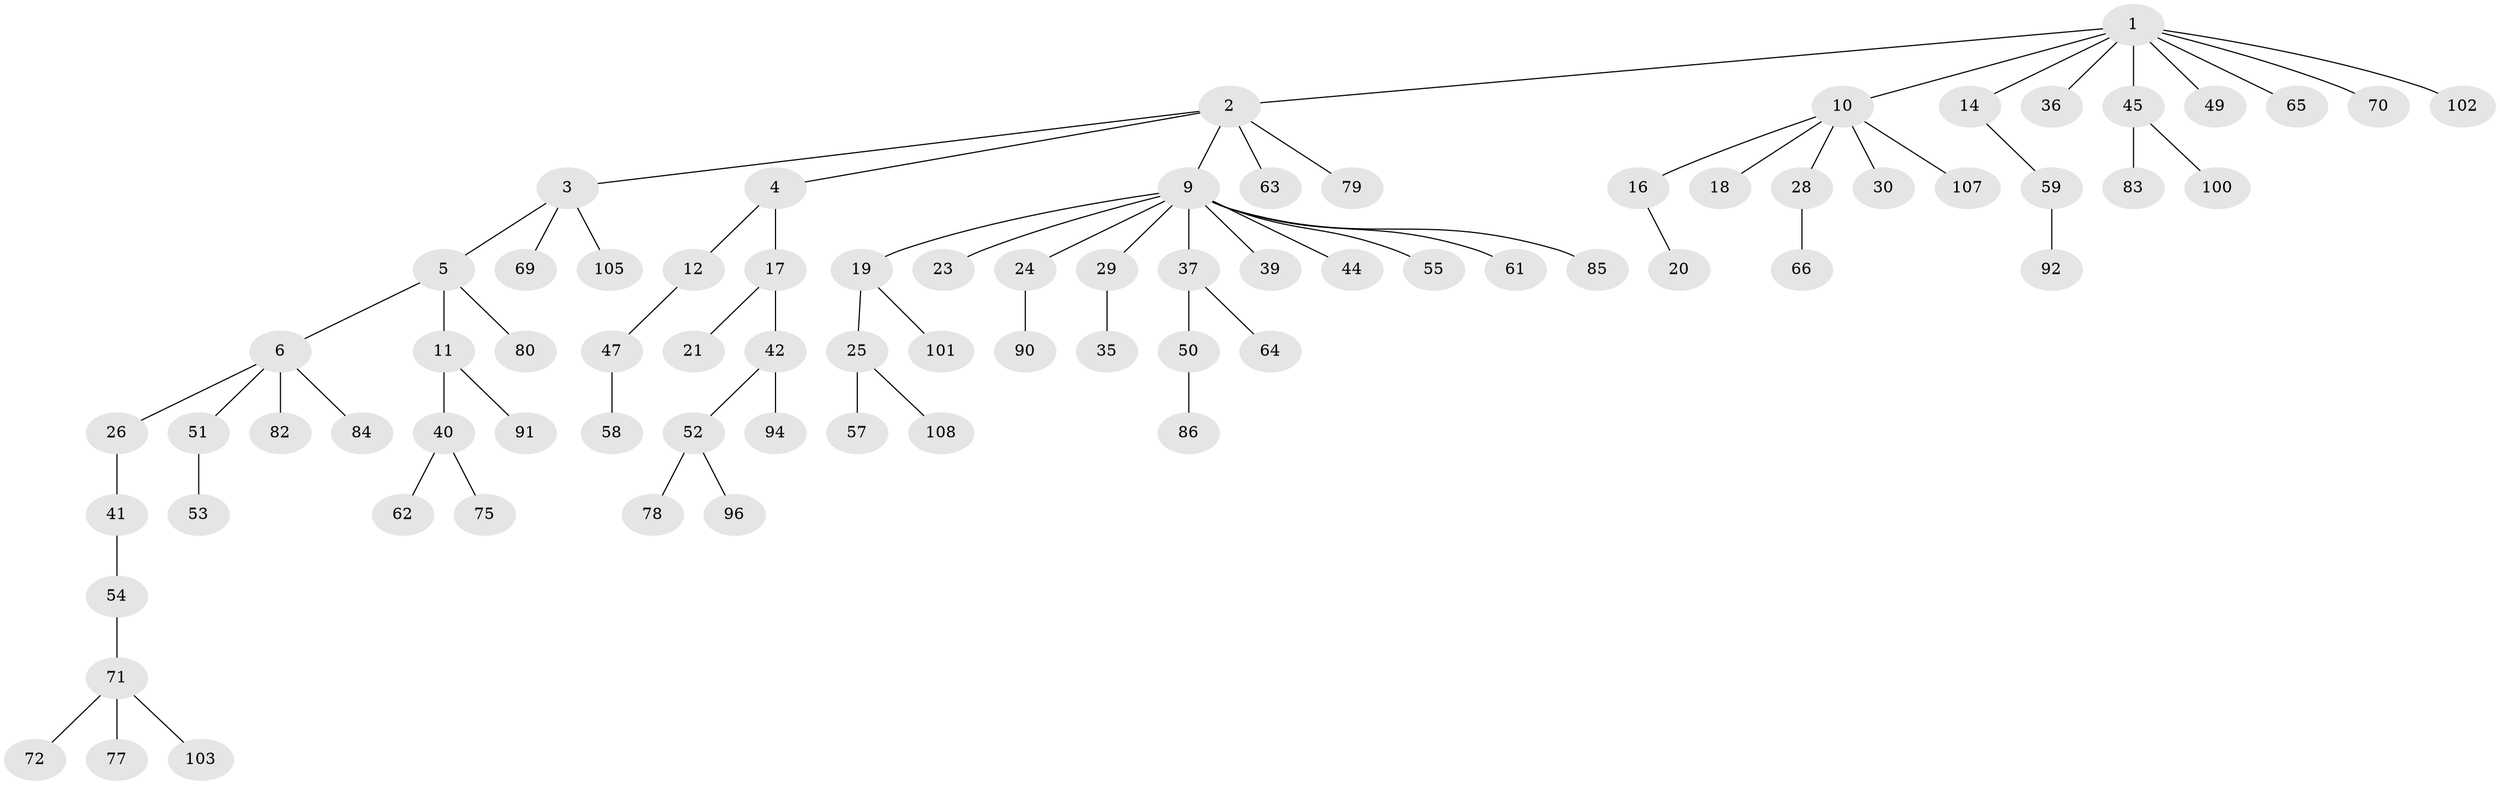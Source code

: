 // original degree distribution, {6: 0.009259259259259259, 5: 0.06481481481481481, 3: 0.17592592592592593, 4: 0.018518518518518517, 8: 0.009259259259259259, 2: 0.2037037037037037, 1: 0.5185185185185185}
// Generated by graph-tools (version 1.1) at 2025/11/02/27/25 16:11:26]
// undirected, 76 vertices, 75 edges
graph export_dot {
graph [start="1"]
  node [color=gray90,style=filled];
  1 [super="+8"];
  2 [super="+15"];
  3 [super="+67"];
  4;
  5 [super="+34"];
  6 [super="+7"];
  9 [super="+13"];
  10 [super="+22"];
  11 [super="+38"];
  12 [super="+88"];
  14 [super="+27"];
  16 [super="+33"];
  17 [super="+32"];
  18 [super="+89"];
  19 [super="+93"];
  20;
  21;
  23 [super="+81"];
  24 [super="+43"];
  25 [super="+48"];
  26 [super="+68"];
  28 [super="+31"];
  29;
  30 [super="+60"];
  35 [super="+97"];
  36 [super="+74"];
  37 [super="+46"];
  39;
  40 [super="+95"];
  41 [super="+106"];
  42;
  44;
  45 [super="+56"];
  47 [super="+73"];
  49;
  50;
  51;
  52 [super="+76"];
  53;
  54;
  55;
  57;
  58;
  59;
  61;
  62;
  63;
  64;
  65 [super="+99"];
  66;
  69;
  70;
  71 [super="+98"];
  72;
  75;
  77;
  78;
  79 [super="+87"];
  80;
  82;
  83;
  84;
  85;
  86;
  90;
  91;
  92;
  94;
  96;
  100 [super="+104"];
  101;
  102;
  103;
  105;
  107;
  108;
  1 -- 2;
  1 -- 14;
  1 -- 45;
  1 -- 49;
  1 -- 65;
  1 -- 36;
  1 -- 102;
  1 -- 70;
  1 -- 10;
  2 -- 3;
  2 -- 4;
  2 -- 9;
  2 -- 63;
  2 -- 79;
  3 -- 5;
  3 -- 69;
  3 -- 105;
  4 -- 12;
  4 -- 17;
  5 -- 6;
  5 -- 11;
  5 -- 80;
  6 -- 26;
  6 -- 82;
  6 -- 51;
  6 -- 84;
  9 -- 19;
  9 -- 29;
  9 -- 37;
  9 -- 39;
  9 -- 55;
  9 -- 85;
  9 -- 23;
  9 -- 24;
  9 -- 44;
  9 -- 61;
  10 -- 16;
  10 -- 18;
  10 -- 30;
  10 -- 107;
  10 -- 28;
  11 -- 40;
  11 -- 91;
  12 -- 47;
  14 -- 59;
  16 -- 20;
  17 -- 21;
  17 -- 42;
  19 -- 25;
  19 -- 101;
  24 -- 90;
  25 -- 108;
  25 -- 57;
  26 -- 41;
  28 -- 66;
  29 -- 35;
  37 -- 64;
  37 -- 50;
  40 -- 62;
  40 -- 75;
  41 -- 54;
  42 -- 52;
  42 -- 94;
  45 -- 83;
  45 -- 100;
  47 -- 58;
  50 -- 86;
  51 -- 53;
  52 -- 96;
  52 -- 78;
  54 -- 71;
  59 -- 92;
  71 -- 72;
  71 -- 77;
  71 -- 103;
}
